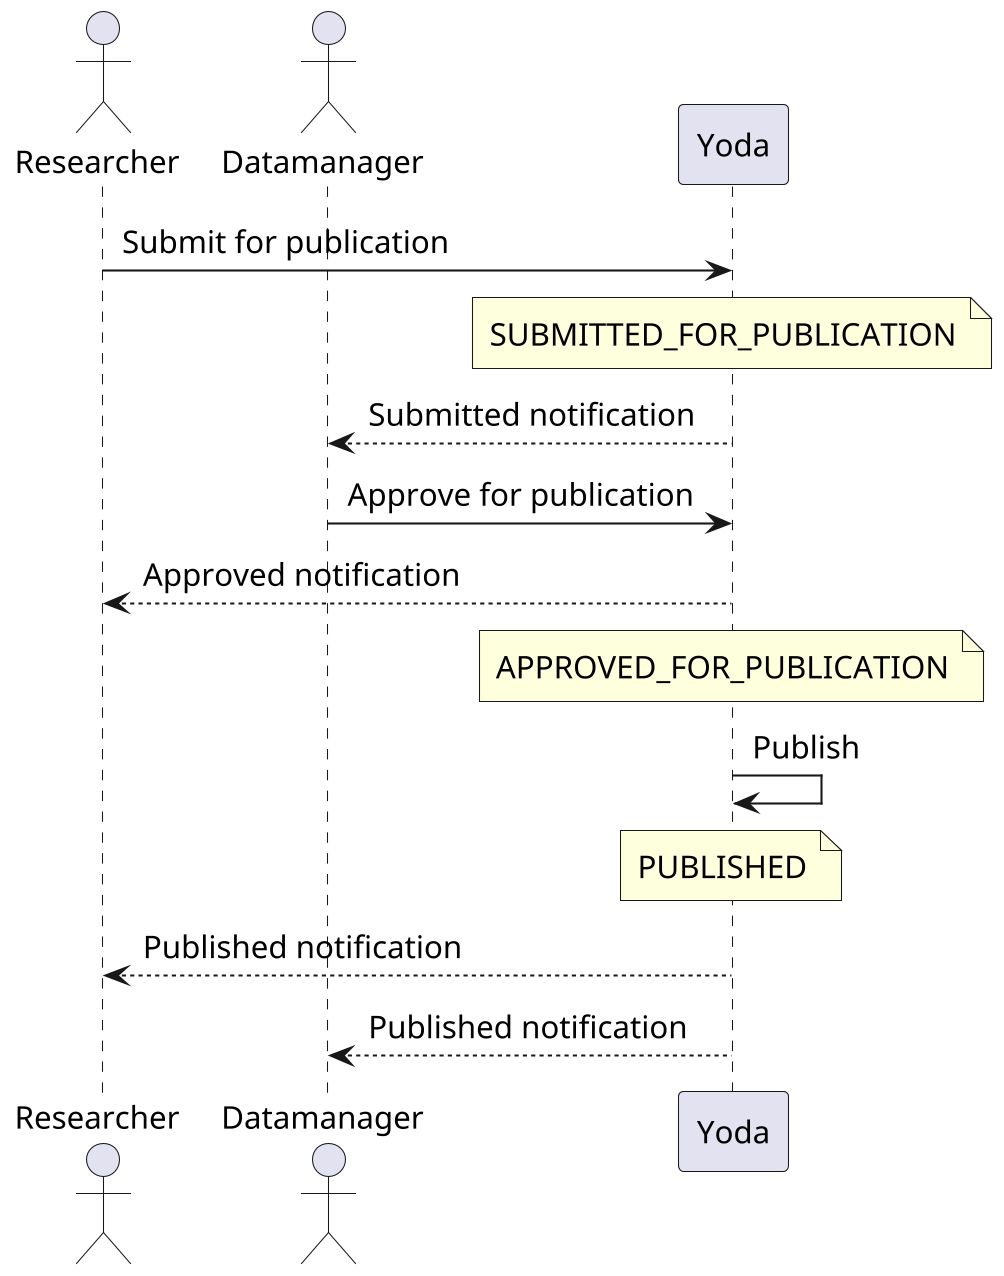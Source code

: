 @startuml

skinparam defaultFontName CMU Serif
skinparam defaultFontSize 15
skinparam padding 2
skinparam shadowing false
skinparam dpi 200

actor       Researcher  as researcher
actor       Datamanager as datamanager
participant Yoda        as yoda

researcher   -> yoda        : Submit for publication
note over yoda              : SUBMITTED_FOR_PUBLICATION
yoda        --> datamanager : Submitted notification
datamanager  -> yoda        : Approve for publication
yoda        --> researcher  : Approved notification
note over yoda              : APPROVED_FOR_PUBLICATION
yoda         -> yoda        : Publish
note over yoda              : PUBLISHED
yoda        --> researcher  : Published notification
yoda        --> datamanager : Published notification
@enduml
